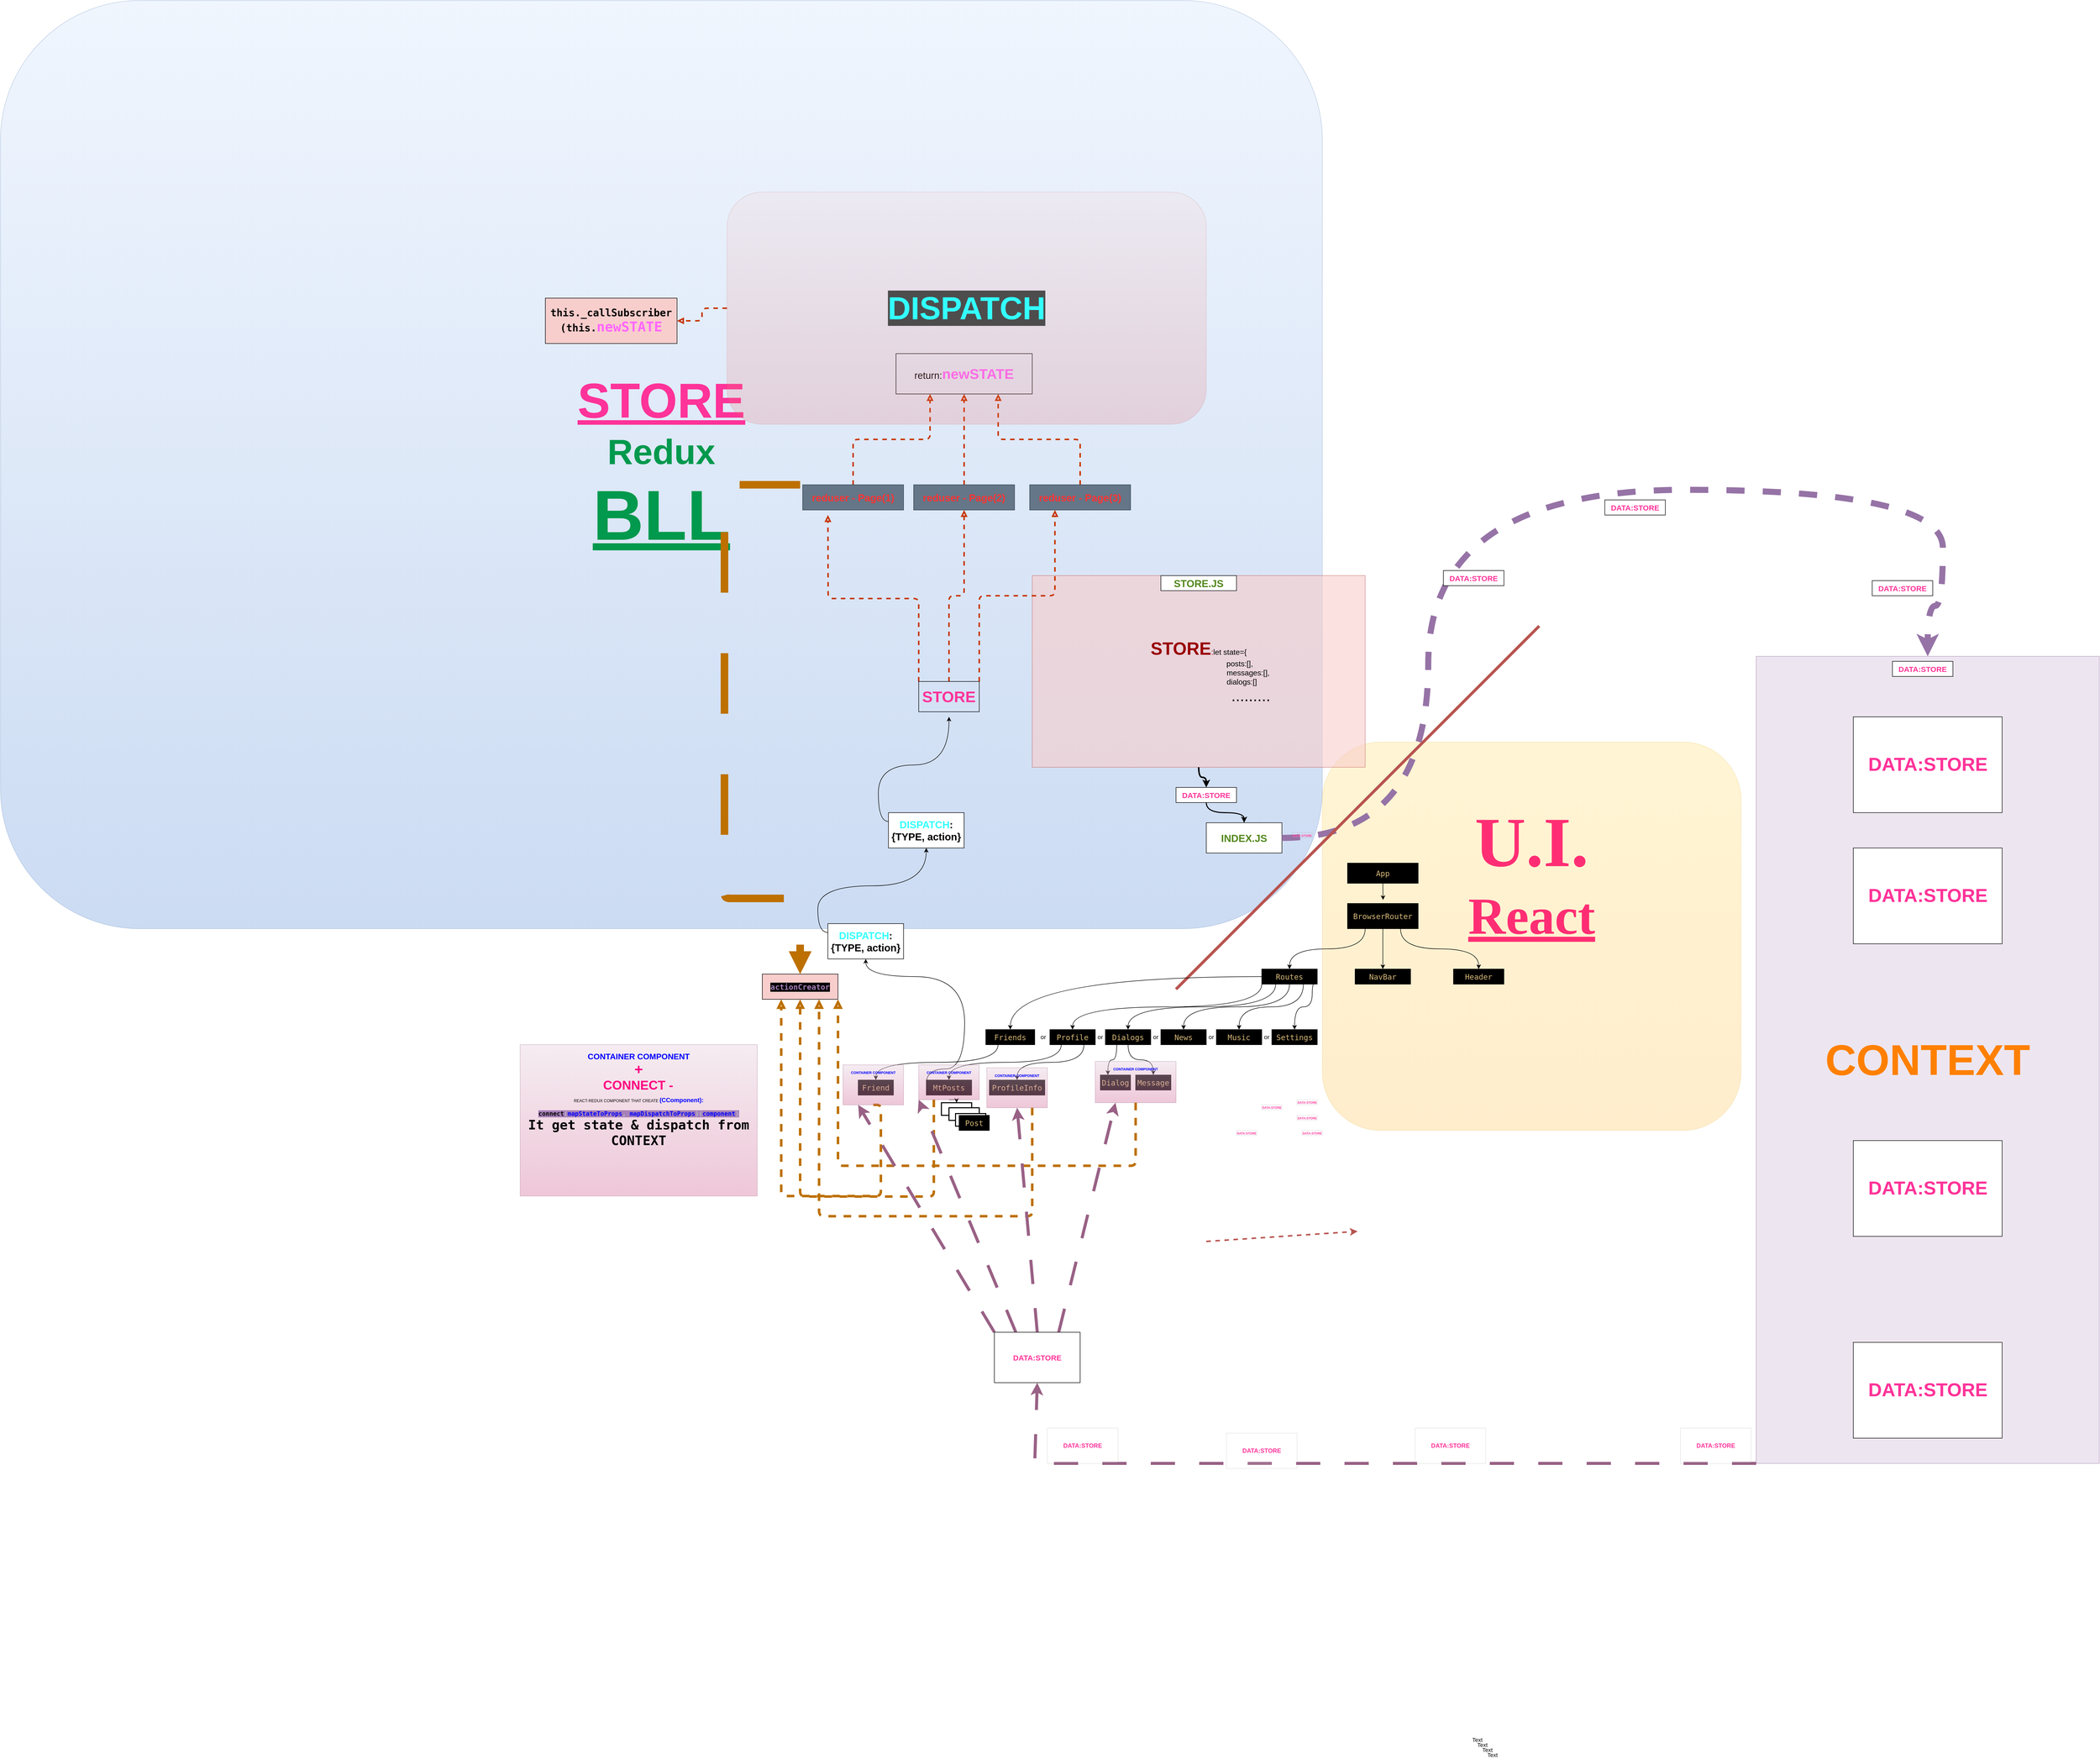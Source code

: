 <mxfile version="21.2.8" type="device">
  <diagram name="Страница 1" id="a6FgKTX38Zfg3UxhPRl0">
    <mxGraphModel dx="5609" dy="4522" grid="1" gridSize="10" guides="1" tooltips="1" connect="1" arrows="1" fold="1" page="1" pageScale="1" pageWidth="827" pageHeight="1169" math="0" shadow="0">
      <root>
        <mxCell id="0" />
        <mxCell id="1" parent="0" />
        <mxCell id="oJ4_x9A9XkFKKUMvA44c-18" value="&lt;font size=&quot;1&quot; style=&quot;&quot;&gt;&lt;b style=&quot;&quot;&gt;&lt;font style=&quot;font-size: 97px;&quot; color=&quot;#ff3399&quot;&gt;&lt;u&gt;STORE&lt;/u&gt;&lt;br&gt;&lt;/font&gt;&lt;font style=&quot;font-size: 70px;&quot; color=&quot;#00994d&quot;&gt;Redux&lt;/font&gt;&lt;br&gt;&lt;u style=&quot;color: rgb(0, 153, 77); font-size: 140px;&quot;&gt;BLL&lt;/u&gt;&lt;br&gt;&lt;/b&gt;&lt;/font&gt;" style="text;strokeColor=#6c8ebf;align=center;fillColor=#dae8fc;html=1;verticalAlign=middle;whiteSpace=wrap;rounded=1;gradientColor=#7ea6e0;opacity=40;" parent="1" vertex="1">
          <mxGeometry x="-2390" y="-1620" width="2620" height="1840" as="geometry" />
        </mxCell>
        <mxCell id="oJ4_x9A9XkFKKUMvA44c-15" value="&lt;font size=&quot;1&quot; color=&quot;#ff2e74&quot; style=&quot;&quot;&gt;&lt;b style=&quot;font-size: 103px;&quot;&gt;&lt;font face=&quot;Verdana&quot;&gt;&lt;span style=&quot;font-size: 140px;&quot;&gt;U.I.&lt;/span&gt;&lt;br&gt;&lt;u&gt;React&lt;br&gt;&lt;/u&gt;&lt;br&gt;&lt;/font&gt;&lt;br&gt;&lt;/b&gt;&lt;/font&gt;" style="text;strokeColor=#d79b00;align=center;fillColor=#ffcd28;html=1;verticalAlign=middle;whiteSpace=wrap;rounded=1;gradientColor=#ffa500;opacity=20;" parent="1" vertex="1">
          <mxGeometry x="230" y="-150" width="830" height="770" as="geometry" />
        </mxCell>
        <mxCell id="LVthJCF4_CKUZOrRojeD-1" value="&lt;h5&gt;&lt;font color=&quot;#52871b&quot; style=&quot;font-size: 20px;&quot;&gt;INDEX.JS&lt;/font&gt;&lt;/h5&gt;" style="rounded=0;whiteSpace=wrap;html=1;" parent="1" vertex="1">
          <mxGeometry y="10" width="150" height="60" as="geometry" />
        </mxCell>
        <mxCell id="LVthJCF4_CKUZOrRojeD-3" value="" style="edgeStyle=orthogonalEdgeStyle;orthogonalLoop=1;jettySize=auto;html=1;rounded=0;curved=1;exitX=1;exitY=0.5;exitDx=0;exitDy=0;strokeWidth=12;entryX=0.5;entryY=0;entryDx=0;entryDy=0;fillColor=#e1d5e7;strokeColor=#9673a6;dashed=1;" parent="1" source="LVthJCF4_CKUZOrRojeD-1" edge="1" target="AvkgqZoa6Btsnp05HxUQ-2">
          <mxGeometry width="80" relative="1" as="geometry">
            <mxPoint x="170" y="40" as="sourcePoint" />
            <mxPoint x="1190" y="-210" as="targetPoint" />
            <Array as="points">
              <mxPoint x="440" y="40" />
              <mxPoint x="440" y="-650" />
              <mxPoint x="1460" y="-650" />
              <mxPoint x="1460" y="-420" />
              <mxPoint x="1430" y="-420" />
            </Array>
          </mxGeometry>
        </mxCell>
        <mxCell id="LVthJCF4_CKUZOrRojeD-4" value="&lt;div style=&quot;color: rgb(188, 190, 196); font-family: &amp;quot;JetBrains Mono&amp;quot;, monospace;&quot;&gt;&lt;span style=&quot;color: rgb(213, 183, 120); background-color: rgb(0, 0, 0);&quot;&gt;&lt;font style=&quot;font-size: 15px;&quot;&gt;BrowserRouter&lt;/font&gt;&lt;/span&gt;&lt;/div&gt;" style="rounded=0;whiteSpace=wrap;html=1;fillColor=#000000;" parent="1" vertex="1">
          <mxGeometry x="280" y="170" width="140" height="50" as="geometry" />
        </mxCell>
        <mxCell id="LVthJCF4_CKUZOrRojeD-5" style="edgeStyle=elbowEdgeStyle;rounded=0;orthogonalLoop=1;jettySize=auto;html=1;exitX=1;exitY=1;exitDx=0;exitDy=0;" parent="1" source="LVthJCF4_CKUZOrRojeD-4" target="LVthJCF4_CKUZOrRojeD-4" edge="1">
          <mxGeometry relative="1" as="geometry" />
        </mxCell>
        <mxCell id="LVthJCF4_CKUZOrRojeD-6" style="edgeStyle=elbowEdgeStyle;rounded=0;orthogonalLoop=1;jettySize=auto;html=1;exitX=0.25;exitY=1;exitDx=0;exitDy=0;" parent="1" source="LVthJCF4_CKUZOrRojeD-4" target="LVthJCF4_CKUZOrRojeD-4" edge="1">
          <mxGeometry relative="1" as="geometry" />
        </mxCell>
        <mxCell id="LVthJCF4_CKUZOrRojeD-7" value="&lt;div style=&quot;color: rgb(188, 190, 196); font-family: &amp;quot;JetBrains Mono&amp;quot;, monospace;&quot;&gt;&lt;span style=&quot;color: rgb(213, 183, 120); background-color: rgb(0, 0, 0);&quot;&gt;&lt;font style=&quot;font-size: 15px;&quot;&gt;App&lt;/font&gt;&lt;/span&gt;&lt;/div&gt;" style="rounded=0;whiteSpace=wrap;html=1;fillColor=#000000;" parent="1" vertex="1">
          <mxGeometry x="280" y="90" width="140" height="40" as="geometry" />
        </mxCell>
        <mxCell id="LVthJCF4_CKUZOrRojeD-8" value="" style="edgeStyle=none;orthogonalLoop=1;jettySize=auto;html=1;rounded=0;exitX=0.5;exitY=1;exitDx=0;exitDy=0;entryX=0.503;entryY=-0.14;entryDx=0;entryDy=0;entryPerimeter=0;" parent="1" source="LVthJCF4_CKUZOrRojeD-7" target="LVthJCF4_CKUZOrRojeD-4" edge="1">
          <mxGeometry width="80" relative="1" as="geometry">
            <mxPoint x="400" y="260" as="sourcePoint" />
            <mxPoint x="350" y="180" as="targetPoint" />
            <Array as="points" />
          </mxGeometry>
        </mxCell>
        <mxCell id="LVthJCF4_CKUZOrRojeD-10" value="&lt;div style=&quot;color: rgb(188, 190, 196); font-family: &amp;quot;JetBrains Mono&amp;quot;, monospace;&quot;&gt;&lt;span style=&quot;color: rgb(213, 183, 120); background-color: rgb(0, 0, 0);&quot;&gt;&lt;font style=&quot;font-size: 15px;&quot;&gt;NavBar&lt;/font&gt;&lt;/span&gt;&lt;/div&gt;" style="rounded=0;whiteSpace=wrap;html=1;fillColor=#000000;" parent="1" vertex="1">
          <mxGeometry x="295" y="300" width="110" height="30" as="geometry" />
        </mxCell>
        <mxCell id="LVthJCF4_CKUZOrRojeD-11" value="&lt;div style=&quot;color: rgb(188, 190, 196); font-family: &amp;quot;JetBrains Mono&amp;quot;, monospace;&quot;&gt;&lt;span style=&quot;color: rgb(213, 183, 120); background-color: rgb(0, 0, 0);&quot;&gt;&lt;font style=&quot;font-size: 15px;&quot;&gt;Header&lt;/font&gt;&lt;/span&gt;&lt;/div&gt;" style="rounded=0;whiteSpace=wrap;html=1;fillColor=#000000;" parent="1" vertex="1">
          <mxGeometry x="490" y="300" width="100" height="30" as="geometry" />
        </mxCell>
        <mxCell id="LVthJCF4_CKUZOrRojeD-12" style="edgeStyle=elbowEdgeStyle;rounded=0;orthogonalLoop=1;jettySize=auto;html=1;exitX=0.5;exitY=1;exitDx=0;exitDy=0;" parent="1" source="LVthJCF4_CKUZOrRojeD-10" target="LVthJCF4_CKUZOrRojeD-10" edge="1">
          <mxGeometry relative="1" as="geometry" />
        </mxCell>
        <mxCell id="LVthJCF4_CKUZOrRojeD-29" style="edgeStyle=orthogonalEdgeStyle;curved=1;rounded=0;orthogonalLoop=1;jettySize=auto;html=1;exitX=0;exitY=1;exitDx=0;exitDy=0;entryX=0.5;entryY=0;entryDx=0;entryDy=0;" parent="1" source="LVthJCF4_CKUZOrRojeD-16" target="LVthJCF4_CKUZOrRojeD-21" edge="1">
          <mxGeometry relative="1" as="geometry" />
        </mxCell>
        <mxCell id="LVthJCF4_CKUZOrRojeD-30" style="edgeStyle=orthogonalEdgeStyle;curved=1;rounded=0;orthogonalLoop=1;jettySize=auto;html=1;exitX=0.25;exitY=1;exitDx=0;exitDy=0;entryX=0.5;entryY=0;entryDx=0;entryDy=0;" parent="1" source="LVthJCF4_CKUZOrRojeD-16" target="LVthJCF4_CKUZOrRojeD-22" edge="1">
          <mxGeometry relative="1" as="geometry" />
        </mxCell>
        <mxCell id="LVthJCF4_CKUZOrRojeD-31" style="edgeStyle=orthogonalEdgeStyle;curved=1;rounded=0;orthogonalLoop=1;jettySize=auto;html=1;exitX=0.5;exitY=1;exitDx=0;exitDy=0;entryX=0.5;entryY=0;entryDx=0;entryDy=0;" parent="1" source="LVthJCF4_CKUZOrRojeD-16" target="LVthJCF4_CKUZOrRojeD-23" edge="1">
          <mxGeometry relative="1" as="geometry" />
        </mxCell>
        <mxCell id="LVthJCF4_CKUZOrRojeD-32" style="edgeStyle=orthogonalEdgeStyle;curved=1;rounded=0;orthogonalLoop=1;jettySize=auto;html=1;exitX=0.75;exitY=1;exitDx=0;exitDy=0;entryX=0.5;entryY=0;entryDx=0;entryDy=0;" parent="1" source="LVthJCF4_CKUZOrRojeD-16" target="LVthJCF4_CKUZOrRojeD-24" edge="1">
          <mxGeometry relative="1" as="geometry" />
        </mxCell>
        <mxCell id="LVthJCF4_CKUZOrRojeD-33" style="edgeStyle=orthogonalEdgeStyle;curved=1;rounded=0;orthogonalLoop=1;jettySize=auto;html=1;exitX=1;exitY=0.75;exitDx=0;exitDy=0;entryX=0.5;entryY=0;entryDx=0;entryDy=0;" parent="1" source="LVthJCF4_CKUZOrRojeD-16" target="LVthJCF4_CKUZOrRojeD-25" edge="1">
          <mxGeometry relative="1" as="geometry">
            <Array as="points">
              <mxPoint x="210" y="323" />
              <mxPoint x="210" y="375" />
              <mxPoint x="175" y="375" />
            </Array>
          </mxGeometry>
        </mxCell>
        <mxCell id="LVthJCF4_CKUZOrRojeD-16" value="&lt;div style=&quot;color: rgb(188, 190, 196); font-family: &amp;quot;JetBrains Mono&amp;quot;, monospace;&quot;&gt;&lt;span style=&quot;color: rgb(213, 183, 120); background-color: rgb(0, 0, 0);&quot;&gt;&lt;font style=&quot;font-size: 15px;&quot;&gt;Routes&lt;/font&gt;&lt;/span&gt;&lt;/div&gt;" style="rounded=0;whiteSpace=wrap;html=1;fillColor=#000000;" parent="1" vertex="1">
          <mxGeometry x="110" y="300" width="110" height="30" as="geometry" />
        </mxCell>
        <mxCell id="LVthJCF4_CKUZOrRojeD-17" style="edgeStyle=elbowEdgeStyle;rounded=0;orthogonalLoop=1;jettySize=auto;html=1;entryX=0.5;entryY=0;entryDx=0;entryDy=0;exitX=0.5;exitY=1;exitDx=0;exitDy=0;" parent="1" source="LVthJCF4_CKUZOrRojeD-4" target="LVthJCF4_CKUZOrRojeD-10" edge="1">
          <mxGeometry relative="1" as="geometry">
            <mxPoint x="300" y="180.353" as="targetPoint" />
            <mxPoint x="160" y="220" as="sourcePoint" />
          </mxGeometry>
        </mxCell>
        <mxCell id="LVthJCF4_CKUZOrRojeD-19" style="edgeStyle=orthogonalEdgeStyle;rounded=0;orthogonalLoop=1;jettySize=auto;html=1;exitX=0.75;exitY=1;exitDx=0;exitDy=0;entryX=0.5;entryY=0;entryDx=0;entryDy=0;curved=1;" parent="1" source="LVthJCF4_CKUZOrRojeD-4" target="LVthJCF4_CKUZOrRojeD-11" edge="1">
          <mxGeometry relative="1" as="geometry">
            <mxPoint x="690" y="210.353" as="targetPoint" />
            <mxPoint x="500" y="210" as="sourcePoint" />
          </mxGeometry>
        </mxCell>
        <mxCell id="LVthJCF4_CKUZOrRojeD-20" style="edgeStyle=orthogonalEdgeStyle;rounded=0;orthogonalLoop=1;jettySize=auto;html=1;exitX=0.25;exitY=1;exitDx=0;exitDy=0;entryX=0.5;entryY=0;entryDx=0;entryDy=0;curved=1;" parent="1" source="LVthJCF4_CKUZOrRojeD-4" target="LVthJCF4_CKUZOrRojeD-16" edge="1">
          <mxGeometry relative="1" as="geometry">
            <mxPoint x="345" y="290" as="targetPoint" />
            <mxPoint x="200" y="200" as="sourcePoint" />
          </mxGeometry>
        </mxCell>
        <mxCell id="LVthJCF4_CKUZOrRojeD-36" style="edgeStyle=orthogonalEdgeStyle;curved=1;rounded=0;orthogonalLoop=1;jettySize=auto;html=1;exitX=0.75;exitY=1;exitDx=0;exitDy=0;entryX=0.5;entryY=0;entryDx=0;entryDy=0;" parent="1" source="LVthJCF4_CKUZOrRojeD-21" target="LVthJCF4_CKUZOrRojeD-35" edge="1">
          <mxGeometry relative="1" as="geometry" />
        </mxCell>
        <mxCell id="LVthJCF4_CKUZOrRojeD-37" style="edgeStyle=orthogonalEdgeStyle;curved=1;rounded=0;orthogonalLoop=1;jettySize=auto;html=1;exitX=0.25;exitY=1;exitDx=0;exitDy=0;entryX=0.5;entryY=0;entryDx=0;entryDy=0;" parent="1" source="LVthJCF4_CKUZOrRojeD-21" target="LVthJCF4_CKUZOrRojeD-34" edge="1">
          <mxGeometry relative="1" as="geometry" />
        </mxCell>
        <mxCell id="LVthJCF4_CKUZOrRojeD-21" value="&lt;div style=&quot;color: rgb(188, 190, 196); font-family: &amp;quot;JetBrains Mono&amp;quot;, monospace;&quot;&gt;&lt;span style=&quot;color: rgb(213, 183, 120); background-color: rgb(0, 0, 0);&quot;&gt;&lt;font style=&quot;font-size: 15px;&quot;&gt;Profile&lt;/font&gt;&lt;/span&gt;&lt;/div&gt;" style="rounded=0;whiteSpace=wrap;html=1;fillColor=#000000;" parent="1" vertex="1">
          <mxGeometry x="-310" y="420" width="90" height="30" as="geometry" />
        </mxCell>
        <mxCell id="LVthJCF4_CKUZOrRojeD-45" value="" style="edgeStyle=orthogonalEdgeStyle;curved=1;rounded=0;orthogonalLoop=1;jettySize=auto;html=1;" parent="1" source="LVthJCF4_CKUZOrRojeD-22" target="LVthJCF4_CKUZOrRojeD-44" edge="1">
          <mxGeometry relative="1" as="geometry" />
        </mxCell>
        <mxCell id="LVthJCF4_CKUZOrRojeD-46" style="edgeStyle=orthogonalEdgeStyle;curved=1;rounded=0;orthogonalLoop=1;jettySize=auto;html=1;exitX=0.25;exitY=1;exitDx=0;exitDy=0;entryX=0.25;entryY=0;entryDx=0;entryDy=0;" parent="1" source="LVthJCF4_CKUZOrRojeD-22" target="LVthJCF4_CKUZOrRojeD-43" edge="1">
          <mxGeometry relative="1" as="geometry" />
        </mxCell>
        <mxCell id="LVthJCF4_CKUZOrRojeD-22" value="&lt;div style=&quot;color: rgb(188, 190, 196); font-family: &amp;quot;JetBrains Mono&amp;quot;, monospace;&quot;&gt;&lt;span style=&quot;color: rgb(213, 183, 120); background-color: rgb(0, 0, 0);&quot;&gt;&lt;font style=&quot;font-size: 15px;&quot;&gt;Dialogs&lt;/font&gt;&lt;/span&gt;&lt;/div&gt;" style="rounded=0;whiteSpace=wrap;html=1;fillColor=#000000;" parent="1" vertex="1">
          <mxGeometry x="-200" y="420" width="90" height="30" as="geometry" />
        </mxCell>
        <mxCell id="LVthJCF4_CKUZOrRojeD-23" value="&lt;div style=&quot;color: rgb(188, 190, 196); font-family: &amp;quot;JetBrains Mono&amp;quot;, monospace;&quot;&gt;&lt;span style=&quot;color: rgb(213, 183, 120); background-color: rgb(0, 0, 0);&quot;&gt;&lt;font style=&quot;font-size: 15px;&quot;&gt;News&lt;/font&gt;&lt;/span&gt;&lt;/div&gt;" style="rounded=0;whiteSpace=wrap;html=1;fillColor=#000000;" parent="1" vertex="1">
          <mxGeometry x="-90" y="420" width="90" height="30" as="geometry" />
        </mxCell>
        <mxCell id="LVthJCF4_CKUZOrRojeD-24" value="&lt;div style=&quot;color: rgb(188, 190, 196); font-family: &amp;quot;JetBrains Mono&amp;quot;, monospace;&quot;&gt;&lt;span style=&quot;color: rgb(213, 183, 120); background-color: rgb(0, 0, 0);&quot;&gt;&lt;font style=&quot;font-size: 15px;&quot;&gt;Music&lt;/font&gt;&lt;/span&gt;&lt;/div&gt;" style="rounded=0;whiteSpace=wrap;html=1;fillColor=#000000;" parent="1" vertex="1">
          <mxGeometry x="20" y="420" width="90" height="30" as="geometry" />
        </mxCell>
        <mxCell id="LVthJCF4_CKUZOrRojeD-25" value="&lt;div style=&quot;color: rgb(188, 190, 196); font-family: &amp;quot;JetBrains Mono&amp;quot;, monospace;&quot;&gt;&lt;span style=&quot;color: rgb(213, 183, 120); background-color: rgb(0, 0, 0);&quot;&gt;&lt;font style=&quot;font-size: 15px;&quot;&gt;Settings&lt;/font&gt;&lt;/span&gt;&lt;/div&gt;" style="rounded=0;whiteSpace=wrap;html=1;fillColor=#000000;" parent="1" vertex="1">
          <mxGeometry x="130" y="420" width="90" height="30" as="geometry" />
        </mxCell>
        <mxCell id="LVthJCF4_CKUZOrRojeD-42" style="edgeStyle=orthogonalEdgeStyle;curved=1;rounded=0;orthogonalLoop=1;jettySize=auto;html=1;exitX=0.5;exitY=1;exitDx=0;exitDy=0;entryX=0.5;entryY=0;entryDx=0;entryDy=0;" parent="1" source="AvkgqZoa6Btsnp05HxUQ-30" target="LVthJCF4_CKUZOrRojeD-39" edge="1">
          <mxGeometry relative="1" as="geometry" />
        </mxCell>
        <mxCell id="JLrQ7LkG7Toz5NY2xhJa-5" style="edgeStyle=orthogonalEdgeStyle;curved=1;rounded=0;orthogonalLoop=1;jettySize=auto;html=1;exitX=0;exitY=0.25;exitDx=0;exitDy=0;" parent="1" source="JLrQ7LkG7Toz5NY2xhJa-11" edge="1">
          <mxGeometry relative="1" as="geometry">
            <mxPoint x="-510" y="-200" as="targetPoint" />
            <Array as="points" />
          </mxGeometry>
        </mxCell>
        <mxCell id="bEOWAsJNF6voEQ9mJKgJ-9" style="edgeStyle=orthogonalEdgeStyle;shape=connector;rounded=1;jumpStyle=none;orthogonalLoop=1;jettySize=auto;html=1;dashed=1;labelBackgroundColor=default;strokeColor=#BD7000;strokeWidth=5;fontFamily=Helvetica;fontSize=11;fontColor=default;endArrow=block;endFill=0;fillColor=#f0a30a;exitX=0.5;exitY=1;exitDx=0;exitDy=0;entryX=0.25;entryY=1;entryDx=0;entryDy=0;" parent="1" source="AvkgqZoa6Btsnp05HxUQ-29" edge="1" target="LVthJCF4_CKUZOrRojeD-38">
          <mxGeometry relative="1" as="geometry">
            <mxPoint x="-840" y="470.03" as="targetPoint" />
            <Array as="points">
              <mxPoint x="-645" y="750" />
              <mxPoint x="-842" y="750" />
            </Array>
            <mxPoint x="-840" y="770" as="sourcePoint" />
          </mxGeometry>
        </mxCell>
        <mxCell id="LVthJCF4_CKUZOrRojeD-34" value="&lt;div style=&quot;color: rgb(188, 190, 196); font-family: &amp;quot;JetBrains Mono&amp;quot;, monospace;&quot;&gt;&lt;span style=&quot;color: rgb(213, 183, 120); background-color: rgb(0, 0, 0);&quot;&gt;&lt;font style=&quot;font-size: 15px;&quot;&gt;MtPosts&lt;/font&gt;&lt;/span&gt;&lt;/div&gt;" style="rounded=0;whiteSpace=wrap;html=1;fillColor=#000000;" parent="1" vertex="1">
          <mxGeometry x="-555" y="520" width="90" height="30" as="geometry" />
        </mxCell>
        <mxCell id="LVthJCF4_CKUZOrRojeD-35" value="&lt;div style=&quot;color: rgb(188, 190, 196); font-family: &amp;quot;JetBrains Mono&amp;quot;, monospace;&quot;&gt;&lt;span style=&quot;color: rgb(213, 183, 120); background-color: rgb(0, 0, 0);&quot;&gt;&lt;font style=&quot;font-size: 15px;&quot;&gt;ProfileInfo&lt;/font&gt;&lt;/span&gt;&lt;/div&gt;" style="rounded=0;whiteSpace=wrap;html=1;fillColor=#000000;" parent="1" vertex="1">
          <mxGeometry x="-430" y="520" width="110" height="30" as="geometry" />
        </mxCell>
        <mxCell id="LVthJCF4_CKUZOrRojeD-39" value="" style="whiteSpace=wrap;html=1;gradientColor=none;strokeWidth=2;" parent="1" vertex="1">
          <mxGeometry x="-525" y="565" width="60" height="25" as="geometry" />
        </mxCell>
        <mxCell id="LVthJCF4_CKUZOrRojeD-40" value="" style="whiteSpace=wrap;html=1;gradientColor=none;strokeWidth=2;" parent="1" vertex="1">
          <mxGeometry x="-510" y="575" width="60" height="25" as="geometry" />
        </mxCell>
        <mxCell id="LVthJCF4_CKUZOrRojeD-41" value="" style="whiteSpace=wrap;html=1;gradientColor=none;strokeWidth=2;" parent="1" vertex="1">
          <mxGeometry x="-497" y="586.5" width="60" height="25" as="geometry" />
        </mxCell>
        <mxCell id="LVthJCF4_CKUZOrRojeD-38" value="&lt;div style=&quot;font-family: &amp;quot;JetBrains Mono&amp;quot;, monospace;&quot;&gt;&lt;span style=&quot;font-size: 15px; background-color: rgb(0, 0, 0);&quot;&gt;&lt;b style=&quot;&quot;&gt;&lt;font color=&quot;#a680b8&quot;&gt;actionCreator&lt;/font&gt;&lt;/b&gt;&lt;/span&gt;&lt;br&gt;&lt;/div&gt;" style="rounded=0;whiteSpace=wrap;html=1;fillColor=#F8CECC;" parent="1" vertex="1">
          <mxGeometry x="-880" y="310" width="150" height="50" as="geometry" />
        </mxCell>
        <mxCell id="LVthJCF4_CKUZOrRojeD-43" value="&lt;div style=&quot;color: rgb(188, 190, 196); font-family: &amp;quot;JetBrains Mono&amp;quot;, monospace;&quot;&gt;&lt;span style=&quot;color: rgb(213, 183, 120); background-color: rgb(0, 0, 0);&quot;&gt;&lt;font style=&quot;font-size: 15px;&quot;&gt;Dialog&lt;/font&gt;&lt;/span&gt;&lt;/div&gt;" style="rounded=0;whiteSpace=wrap;html=1;fillColor=#000000;" parent="1" vertex="1">
          <mxGeometry x="-210" y="510" width="60" height="30" as="geometry" />
        </mxCell>
        <mxCell id="LVthJCF4_CKUZOrRojeD-44" value="&lt;div style=&quot;color: rgb(188, 190, 196); font-family: &amp;quot;JetBrains Mono&amp;quot;, monospace;&quot;&gt;&lt;span style=&quot;color: rgb(213, 183, 120); background-color: rgb(0, 0, 0);&quot;&gt;&lt;font style=&quot;font-size: 15px;&quot;&gt;Message&lt;/font&gt;&lt;/span&gt;&lt;/div&gt;" style="rounded=0;whiteSpace=wrap;html=1;fillColor=#000000;" parent="1" vertex="1">
          <mxGeometry x="-140" y="510" width="70" height="30" as="geometry" />
        </mxCell>
        <mxCell id="LVthJCF4_CKUZOrRojeD-47" value="or" style="text;strokeColor=none;align=center;fillColor=none;html=1;verticalAlign=middle;whiteSpace=wrap;rounded=0;" parent="1" vertex="1">
          <mxGeometry x="-240" y="420" width="60" height="30" as="geometry" />
        </mxCell>
        <mxCell id="LVthJCF4_CKUZOrRojeD-49" value="or" style="text;strokeColor=none;align=center;fillColor=none;html=1;verticalAlign=middle;whiteSpace=wrap;rounded=0;" parent="1" vertex="1">
          <mxGeometry x="-130" y="420" width="60" height="30" as="geometry" />
        </mxCell>
        <mxCell id="LVthJCF4_CKUZOrRojeD-50" value="or" style="text;strokeColor=none;align=center;fillColor=none;html=1;verticalAlign=middle;whiteSpace=wrap;rounded=0;" parent="1" vertex="1">
          <mxGeometry x="-20" y="420" width="60" height="30" as="geometry" />
        </mxCell>
        <mxCell id="LVthJCF4_CKUZOrRojeD-51" value="or" style="text;strokeColor=none;align=center;fillColor=none;html=1;verticalAlign=middle;whiteSpace=wrap;rounded=0;" parent="1" vertex="1">
          <mxGeometry x="90" y="420" width="60" height="30" as="geometry" />
        </mxCell>
        <mxCell id="oJ4_x9A9XkFKKUMvA44c-1" value="" style="edgeStyle=none;orthogonalLoop=1;jettySize=auto;html=1;rounded=0;strokeWidth=3;shape=link;width=-4.737;fillColor=#f8cecc;strokeColor=#b85450;" parent="1" edge="1">
          <mxGeometry width="80" relative="1" as="geometry">
            <mxPoint x="-60" y="340" as="sourcePoint" />
            <mxPoint x="660" y="-380" as="targetPoint" />
            <Array as="points" />
          </mxGeometry>
        </mxCell>
        <mxCell id="4T9PGReeH0K1314lX9Lx-2" style="edgeStyle=orthogonalEdgeStyle;rounded=0;orthogonalLoop=1;jettySize=auto;html=1;exitX=0.5;exitY=1;exitDx=0;exitDy=0;strokeWidth=2;curved=1;" parent="1" source="4T9PGReeH0K1314lX9Lx-5" target="LVthJCF4_CKUZOrRojeD-1" edge="1">
          <mxGeometry relative="1" as="geometry" />
        </mxCell>
        <mxCell id="oJ4_x9A9XkFKKUMvA44c-2" value="&lt;font style=&quot;&quot; color=&quot;#990000&quot;&gt;&lt;b style=&quot;&quot;&gt;&lt;font style=&quot;font-size: 35px;&quot;&gt;STORE&lt;/font&gt;&lt;/b&gt;&lt;span style=&quot;font-size: 15px;&quot;&gt;:&lt;/span&gt;&lt;/font&gt;&lt;font style=&quot;&quot;&gt;&lt;span style=&quot;font-size: 15px;&quot;&gt;let state={&lt;/span&gt;&lt;br&gt;&lt;span style=&quot;font-size: 15px;&quot;&gt;&amp;nbsp; &amp;nbsp; &amp;nbsp; &amp;nbsp; &amp;nbsp; &amp;nbsp; &amp;nbsp; &amp;nbsp; &amp;nbsp; &amp;nbsp; &amp;nbsp; &amp;nbsp; &amp;nbsp; &amp;nbsp; &amp;nbsp; &amp;nbsp; &amp;nbsp; &amp;nbsp; &amp;nbsp; &amp;nbsp;posts:[],&lt;/span&gt;&lt;br&gt;&lt;span style=&quot;font-size: 15px;&quot;&gt;&amp;nbsp; &amp;nbsp; &amp;nbsp; &amp;nbsp; &amp;nbsp; &amp;nbsp; &amp;nbsp; &amp;nbsp; &amp;nbsp; &amp;nbsp; &amp;nbsp; &amp;nbsp; &amp;nbsp; &amp;nbsp; &amp;nbsp; &amp;nbsp; &amp;nbsp; &amp;nbsp; &amp;nbsp; &amp;nbsp; &amp;nbsp; &amp;nbsp; &amp;nbsp; &amp;nbsp;messages:[],&lt;/span&gt;&lt;br&gt;&lt;span style=&quot;font-size: 15px;&quot;&gt;&amp;nbsp; &amp;nbsp; &amp;nbsp; &amp;nbsp; &amp;nbsp; &amp;nbsp; &amp;nbsp; &amp;nbsp; &amp;nbsp; &amp;nbsp; &amp;nbsp; &amp;nbsp; &amp;nbsp; &amp;nbsp; &amp;nbsp; &amp;nbsp; &amp;nbsp; &amp;nbsp; &amp;nbsp; &amp;nbsp; &amp;nbsp;dialogs:[]&lt;/span&gt;&lt;br&gt;&lt;font style=&quot;font-size: 31px;&quot;&gt;&amp;nbsp; &amp;nbsp; &amp;nbsp; &amp;nbsp; &amp;nbsp; &amp;nbsp; &amp;nbsp; &amp;nbsp; &amp;nbsp; &amp;nbsp; &amp;nbsp; &amp;nbsp; .........&lt;/font&gt;&lt;br&gt;&lt;/font&gt;" style="whiteSpace=wrap;html=1;fillColor=#f8cecc;strokeColor=#b85450;opacity=60;" parent="1" vertex="1">
          <mxGeometry x="-345" y="-480" width="660" height="380" as="geometry" />
        </mxCell>
        <mxCell id="oJ4_x9A9XkFKKUMvA44c-10" value="" style="edgeStyle=none;orthogonalLoop=1;jettySize=auto;html=1;rounded=0;strokeColor=#B85450;strokeWidth=3;dashed=1;" parent="1" edge="1">
          <mxGeometry width="80" relative="1" as="geometry">
            <mxPoint y="840" as="sourcePoint" />
            <mxPoint x="300" y="820" as="targetPoint" />
            <Array as="points" />
          </mxGeometry>
        </mxCell>
        <mxCell id="nlET_r5HGoiNI1rhWChX-6" style="edgeStyle=orthogonalEdgeStyle;rounded=0;orthogonalLoop=1;jettySize=auto;html=1;exitX=0.25;exitY=1;exitDx=0;exitDy=0;entryX=0.5;entryY=0;entryDx=0;entryDy=0;curved=1;" parent="1" source="nlET_r5HGoiNI1rhWChX-1" target="nlET_r5HGoiNI1rhWChX-2" edge="1">
          <mxGeometry relative="1" as="geometry" />
        </mxCell>
        <mxCell id="nlET_r5HGoiNI1rhWChX-1" value="&lt;div style=&quot;font-family: &amp;quot;JetBrains Mono&amp;quot;, monospace;&quot;&gt;&lt;font color=&quot;#d5b778&quot;&gt;&lt;span style=&quot;font-size: 15px; background-color: rgb(0, 0, 0);&quot;&gt;Friends&lt;/span&gt;&lt;/font&gt;&lt;/div&gt;" style="rounded=0;whiteSpace=wrap;html=1;fillColor=#000000;" parent="1" vertex="1">
          <mxGeometry x="-437" y="420" width="97" height="30" as="geometry" />
        </mxCell>
        <mxCell id="nlET_r5HGoiNI1rhWChX-2" value="&lt;div style=&quot;color: rgb(188, 190, 196); font-family: &amp;quot;JetBrains Mono&amp;quot;, monospace;&quot;&gt;&lt;span style=&quot;color: rgb(213, 183, 120); background-color: rgb(0, 0, 0);&quot;&gt;&lt;font style=&quot;font-size: 15px;&quot;&gt;Friend&lt;/font&gt;&lt;/span&gt;&lt;/div&gt;" style="rounded=0;whiteSpace=wrap;html=1;fillColor=#000000;" parent="1" vertex="1">
          <mxGeometry x="-690" y="520" width="70" height="30" as="geometry" />
        </mxCell>
        <mxCell id="nlET_r5HGoiNI1rhWChX-3" value="or" style="text;strokeColor=none;align=center;fillColor=none;html=1;verticalAlign=middle;whiteSpace=wrap;rounded=0;" parent="1" vertex="1">
          <mxGeometry x="-353" y="420" width="60" height="30" as="geometry" />
        </mxCell>
        <mxCell id="nlET_r5HGoiNI1rhWChX-9" value="" style="edgeStyle=none;orthogonalLoop=1;jettySize=auto;html=1;rounded=0;dashed=1;strokeColor=#996185;fillColor=#e6d0de;strokeWidth=6;dashPattern=8 8;exitX=0;exitY=1;exitDx=0;exitDy=0;gradientColor=#d5739d;entryX=0.5;entryY=1;entryDx=0;entryDy=0;" parent="1" source="AvkgqZoa6Btsnp05HxUQ-2" target="AvkgqZoa6Btsnp05HxUQ-41" edge="1">
          <mxGeometry width="80" relative="1" as="geometry">
            <mxPoint x="180" y="-41" as="sourcePoint" />
            <mxPoint x="-350" y="1150" as="targetPoint" />
            <Array as="points">
              <mxPoint x="-340" y="1280" />
            </Array>
          </mxGeometry>
        </mxCell>
        <mxCell id="nlET_r5HGoiNI1rhWChX-10" value="Text" style="edgeLabel;html=1;align=center;verticalAlign=middle;resizable=0;points=[];" parent="nlET_r5HGoiNI1rhWChX-9" vertex="1" connectable="0">
          <mxGeometry x="-0.813" y="-2" relative="1" as="geometry">
            <mxPoint x="-405" y="550" as="offset" />
          </mxGeometry>
        </mxCell>
        <mxCell id="nlET_r5HGoiNI1rhWChX-11" value="&lt;h5&gt;&lt;font color=&quot;#52871b&quot;&gt;&lt;span style=&quot;font-size: 20px;&quot;&gt;STORE.JS&lt;/span&gt;&lt;/font&gt;&lt;/h5&gt;" style="rounded=0;whiteSpace=wrap;html=1;" parent="1" vertex="1">
          <mxGeometry x="-90" y="-480" width="150" height="30" as="geometry" />
        </mxCell>
        <mxCell id="JLrQ7LkG7Toz5NY2xhJa-10" value="" style="edgeStyle=orthogonalEdgeStyle;curved=1;rounded=0;orthogonalLoop=1;jettySize=auto;html=1;exitX=0;exitY=0.25;exitDx=0;exitDy=0;entryX=0.5;entryY=1;entryDx=0;entryDy=0;" parent="1" source="LVthJCF4_CKUZOrRojeD-34" target="JLrQ7LkG7Toz5NY2xhJa-13" edge="1">
          <mxGeometry relative="1" as="geometry">
            <mxPoint x="-380" y="270" as="targetPoint" />
            <mxPoint x="-430" y="498" as="sourcePoint" />
            <Array as="points">
              <mxPoint x="-479" y="498" />
              <mxPoint x="-479" y="315" />
            </Array>
          </mxGeometry>
        </mxCell>
        <mxCell id="JLrQ7LkG7Toz5NY2xhJa-12" value="" style="edgeStyle=orthogonalEdgeStyle;curved=1;rounded=0;orthogonalLoop=1;jettySize=auto;html=1;exitX=0;exitY=0.25;exitDx=0;exitDy=0;" parent="1" source="JLrQ7LkG7Toz5NY2xhJa-13" target="JLrQ7LkG7Toz5NY2xhJa-11" edge="1">
          <mxGeometry relative="1" as="geometry">
            <mxPoint x="-510" y="-200" as="targetPoint" />
            <mxPoint x="-540" y="270" as="sourcePoint" />
            <Array as="points" />
          </mxGeometry>
        </mxCell>
        <mxCell id="JLrQ7LkG7Toz5NY2xhJa-11" value="&lt;h5&gt;&lt;font color=&quot;#33ffff&quot; style=&quot;font-size: 20px;&quot;&gt;DISPATCH&lt;/font&gt;&lt;font style=&quot;font-size: 20px;&quot;&gt;:{TYPE}&lt;/font&gt;&lt;/h5&gt;" style="rounded=0;whiteSpace=wrap;html=1;" parent="1" vertex="1">
          <mxGeometry x="-630" y="-10" width="150" height="70" as="geometry" />
        </mxCell>
        <mxCell id="JLrQ7LkG7Toz5NY2xhJa-14" value="&lt;h5&gt;&lt;font color=&quot;#33ffff&quot; style=&quot;font-size: 20px;&quot;&gt;DISPATCH&lt;/font&gt;&lt;font style=&quot;font-size: 20px;&quot;&gt;:{TYPE, action}&lt;/font&gt;&lt;/h5&gt;" style="rounded=0;whiteSpace=wrap;html=1;" parent="1" vertex="1">
          <mxGeometry x="-630" y="-10" width="150" height="70" as="geometry" />
        </mxCell>
        <mxCell id="bEOWAsJNF6voEQ9mJKgJ-2" style="edgeStyle=orthogonalEdgeStyle;rounded=1;orthogonalLoop=1;jettySize=auto;html=1;exitX=0;exitY=1;exitDx=0;exitDy=0;fillColor=#f0a30a;strokeColor=#BD7000;strokeWidth=15;dashed=1;endArrow=block;endFill=0;jumpStyle=none;dashPattern=8 8;entryX=0.5;entryY=0;entryDx=0;entryDy=0;" parent="1" edge="1" target="LVthJCF4_CKUZOrRojeD-38">
          <mxGeometry relative="1" as="geometry">
            <mxPoint x="-800" y="320" as="targetPoint" />
            <Array as="points">
              <mxPoint x="-955" y="-660" />
              <mxPoint x="-955" y="160" />
              <mxPoint x="-805" y="160" />
            </Array>
            <mxPoint x="-805" y="-660" as="sourcePoint" />
          </mxGeometry>
        </mxCell>
        <mxCell id="bEOWAsJNF6voEQ9mJKgJ-23" style="edgeStyle=orthogonalEdgeStyle;shape=connector;rounded=1;jumpStyle=none;orthogonalLoop=1;jettySize=auto;html=1;exitX=0.5;exitY=0;exitDx=0;exitDy=0;entryX=0.25;entryY=1;entryDx=0;entryDy=0;dashed=1;labelBackgroundColor=default;strokeColor=#C73500;strokeWidth=3;fontFamily=Helvetica;fontSize=11;fontColor=default;endArrow=block;endFill=0;fillColor=#fa6800;" parent="1" source="JLrQ7LkG7Toz5NY2xhJa-16" target="bEOWAsJNF6voEQ9mJKgJ-19" edge="1">
          <mxGeometry relative="1" as="geometry" />
        </mxCell>
        <mxCell id="JLrQ7LkG7Toz5NY2xhJa-16" value="&lt;h5&gt;&lt;font color=&quot;#ff3333&quot; style=&quot;font-size: 20px;&quot;&gt;reduser - Page(1)&lt;/font&gt;&lt;/h5&gt;" style="rounded=0;whiteSpace=wrap;html=1;fillColor=#647687;fontColor=#ffffff;strokeColor=#314354;" parent="1" vertex="1">
          <mxGeometry x="-800" y="-660" width="200" height="50" as="geometry" />
        </mxCell>
        <mxCell id="bEOWAsJNF6voEQ9mJKgJ-24" style="edgeStyle=orthogonalEdgeStyle;shape=connector;rounded=1;jumpStyle=none;orthogonalLoop=1;jettySize=auto;html=1;exitX=0.5;exitY=0;exitDx=0;exitDy=0;entryX=0.5;entryY=1;entryDx=0;entryDy=0;dashed=1;labelBackgroundColor=default;strokeColor=#C73500;strokeWidth=3;fontFamily=Helvetica;fontSize=11;fontColor=default;endArrow=block;endFill=0;fillColor=#fa6800;" parent="1" source="JLrQ7LkG7Toz5NY2xhJa-17" target="bEOWAsJNF6voEQ9mJKgJ-19" edge="1">
          <mxGeometry relative="1" as="geometry" />
        </mxCell>
        <mxCell id="JLrQ7LkG7Toz5NY2xhJa-17" value="&lt;h5&gt;&lt;font color=&quot;#ff3333&quot; style=&quot;font-size: 20px;&quot;&gt;reduser - Page(2)&lt;/font&gt;&lt;/h5&gt;" style="rounded=0;whiteSpace=wrap;html=1;fillColor=#647687;fontColor=#ffffff;strokeColor=#314354;" parent="1" vertex="1">
          <mxGeometry x="-580" y="-660" width="200" height="50" as="geometry" />
        </mxCell>
        <mxCell id="bEOWAsJNF6voEQ9mJKgJ-25" style="edgeStyle=orthogonalEdgeStyle;shape=connector;rounded=1;jumpStyle=none;orthogonalLoop=1;jettySize=auto;html=1;exitX=0.5;exitY=0;exitDx=0;exitDy=0;entryX=0.75;entryY=1;entryDx=0;entryDy=0;dashed=1;labelBackgroundColor=default;strokeColor=#C73500;strokeWidth=3;fontFamily=Helvetica;fontSize=11;fontColor=default;endArrow=block;endFill=0;fillColor=#fa6800;" parent="1" source="JLrQ7LkG7Toz5NY2xhJa-18" target="bEOWAsJNF6voEQ9mJKgJ-19" edge="1">
          <mxGeometry relative="1" as="geometry" />
        </mxCell>
        <mxCell id="JLrQ7LkG7Toz5NY2xhJa-18" value="&lt;h5&gt;&lt;font color=&quot;#ff3333&quot; style=&quot;font-size: 20px;&quot;&gt;reduser - Page(3)&lt;/font&gt;&lt;/h5&gt;" style="rounded=0;whiteSpace=wrap;html=1;fillColor=#647687;fontColor=#ffffff;strokeColor=#314354;" parent="1" vertex="1">
          <mxGeometry x="-350" y="-660" width="200" height="50" as="geometry" />
        </mxCell>
        <mxCell id="bEOWAsJNF6voEQ9mJKgJ-13" value="&lt;div style=&quot;color: rgb(188, 190, 196); font-family: &amp;quot;JetBrains Mono&amp;quot;, monospace;&quot;&gt;&lt;span style=&quot;color: rgb(213, 183, 120); background-color: rgb(0, 0, 0);&quot;&gt;&lt;font style=&quot;font-size: 15px;&quot;&gt;Post&lt;/font&gt;&lt;/span&gt;&lt;/div&gt;" style="rounded=0;whiteSpace=wrap;html=1;fillColor=#000000;" parent="1" vertex="1">
          <mxGeometry x="-490" y="590" width="60" height="30" as="geometry" />
        </mxCell>
        <mxCell id="bEOWAsJNF6voEQ9mJKgJ-16" style="edgeStyle=orthogonalEdgeStyle;shape=connector;rounded=1;jumpStyle=none;orthogonalLoop=1;jettySize=auto;html=1;exitX=0;exitY=0;exitDx=0;exitDy=0;dashed=1;labelBackgroundColor=default;strokeColor=#C73500;strokeWidth=3;fontFamily=Helvetica;fontSize=11;fontColor=default;endArrow=block;endFill=0;fillColor=#fa6800;" parent="1" source="bEOWAsJNF6voEQ9mJKgJ-14" edge="1">
          <mxGeometry relative="1" as="geometry">
            <mxPoint x="-750" y="-600" as="targetPoint" />
          </mxGeometry>
        </mxCell>
        <mxCell id="bEOWAsJNF6voEQ9mJKgJ-17" style="edgeStyle=orthogonalEdgeStyle;shape=connector;rounded=1;jumpStyle=none;orthogonalLoop=1;jettySize=auto;html=1;exitX=0.5;exitY=0;exitDx=0;exitDy=0;entryX=0.5;entryY=1;entryDx=0;entryDy=0;dashed=1;labelBackgroundColor=default;strokeColor=#C73500;strokeWidth=3;fontFamily=Helvetica;fontSize=11;fontColor=default;endArrow=block;endFill=0;fillColor=#fa6800;" parent="1" source="bEOWAsJNF6voEQ9mJKgJ-14" target="JLrQ7LkG7Toz5NY2xhJa-17" edge="1">
          <mxGeometry relative="1" as="geometry" />
        </mxCell>
        <mxCell id="bEOWAsJNF6voEQ9mJKgJ-18" style="edgeStyle=orthogonalEdgeStyle;shape=connector;rounded=1;jumpStyle=none;orthogonalLoop=1;jettySize=auto;html=1;exitX=1;exitY=0;exitDx=0;exitDy=0;entryX=0.25;entryY=1;entryDx=0;entryDy=0;dashed=1;labelBackgroundColor=default;strokeColor=#C73500;strokeWidth=3;fontFamily=Helvetica;fontSize=11;fontColor=default;endArrow=block;endFill=0;fillColor=#fa6800;" parent="1" source="bEOWAsJNF6voEQ9mJKgJ-14" target="JLrQ7LkG7Toz5NY2xhJa-18" edge="1">
          <mxGeometry relative="1" as="geometry" />
        </mxCell>
        <mxCell id="bEOWAsJNF6voEQ9mJKgJ-14" value="&lt;font size=&quot;1&quot; color=&quot;#ff3399&quot; style=&quot;&quot;&gt;&lt;b style=&quot;font-size: 31px;&quot;&gt;STORE&lt;/b&gt;&lt;/font&gt;" style="whiteSpace=wrap;html=1;fontFamily=Helvetica;fontSize=11;fontColor=default;fillColor=none;" parent="1" vertex="1">
          <mxGeometry x="-570" y="-270" width="120" height="60" as="geometry" />
        </mxCell>
        <mxCell id="bEOWAsJNF6voEQ9mJKgJ-19" value="&lt;font style=&quot;&quot;&gt;&lt;span style=&quot;font-size: 19px;&quot;&gt;return:&lt;/span&gt;&lt;font size=&quot;1&quot; style=&quot;&quot; color=&quot;#ff66ff&quot;&gt;&lt;b style=&quot;font-size: 28px;&quot;&gt;newSTATE&lt;/b&gt;&lt;/font&gt;&lt;/font&gt;" style="whiteSpace=wrap;html=1;strokeColor=default;fontFamily=Helvetica;fontSize=11;fontColor=default;fillColor=none;" parent="1" vertex="1">
          <mxGeometry x="-615" y="-920" width="270" height="80" as="geometry" />
        </mxCell>
        <mxCell id="bEOWAsJNF6voEQ9mJKgJ-33" style="edgeStyle=orthogonalEdgeStyle;shape=connector;rounded=1;jumpStyle=none;orthogonalLoop=1;jettySize=auto;html=1;exitX=0;exitY=0.5;exitDx=0;exitDy=0;entryX=1;entryY=0.5;entryDx=0;entryDy=0;dashed=1;labelBackgroundColor=default;strokeColor=#C73500;strokeWidth=3;fontFamily=Helvetica;fontSize=11;fontColor=default;endArrow=block;endFill=0;fillColor=#fa6800;" parent="1" source="bEOWAsJNF6voEQ9mJKgJ-28" target="bEOWAsJNF6voEQ9mJKgJ-32" edge="1">
          <mxGeometry relative="1" as="geometry" />
        </mxCell>
        <mxCell id="bEOWAsJNF6voEQ9mJKgJ-28" value="&lt;font color=&quot;#33ffff&quot; size=&quot;1&quot; style=&quot;&quot;&gt;&lt;b style=&quot;font-size: 63px; background-color: rgb(77, 77, 77);&quot;&gt;DISPATCH&lt;/b&gt;&lt;/font&gt;" style="whiteSpace=wrap;html=1;strokeColor=#b85450;fontFamily=Helvetica;fontSize=11;fillColor=#f8cecc;rounded=1;gradientColor=#ea6b66;opacity=20;" parent="1" vertex="1">
          <mxGeometry x="-950" y="-1240" width="950" height="460" as="geometry" />
        </mxCell>
        <mxCell id="bEOWAsJNF6voEQ9mJKgJ-32" value="&lt;div style=&quot;font-family: &amp;quot;JetBrains Mono&amp;quot;, monospace;&quot;&gt;&lt;font style=&quot;font-size: 20px;&quot;&gt;&lt;b&gt;this._callSubscriber&lt;/b&gt;&lt;/font&gt;&lt;br&gt;&lt;/div&gt;&lt;div style=&quot;font-family: &amp;quot;JetBrains Mono&amp;quot;, monospace;&quot;&gt;&lt;font style=&quot;&quot;&gt;&lt;b style=&quot;&quot;&gt;&lt;span style=&quot;font-size: 20px;&quot;&gt;(this.&lt;/span&gt;&lt;font color=&quot;#ff66ff&quot; style=&quot;font-size: 27px;&quot;&gt;newSTATE&lt;/font&gt;&lt;/b&gt;&lt;/font&gt;&lt;/div&gt;" style="rounded=0;whiteSpace=wrap;html=1;fillColor=#F8CECC;" parent="1" vertex="1">
          <mxGeometry x="-1310" y="-1030" width="261" height="90" as="geometry" />
        </mxCell>
        <mxCell id="4T9PGReeH0K1314lX9Lx-6" value="" style="edgeStyle=orthogonalEdgeStyle;rounded=0;orthogonalLoop=1;jettySize=auto;html=1;exitX=0.5;exitY=1;exitDx=0;exitDy=0;strokeWidth=3;curved=1;" parent="1" source="oJ4_x9A9XkFKKUMvA44c-2" target="4T9PGReeH0K1314lX9Lx-5" edge="1">
          <mxGeometry relative="1" as="geometry">
            <mxPoint x="-15" y="-100" as="sourcePoint" />
            <mxPoint x="75" y="10" as="targetPoint" />
          </mxGeometry>
        </mxCell>
        <mxCell id="4T9PGReeH0K1314lX9Lx-5" value="&lt;font size=&quot;1&quot; color=&quot;#ff3399&quot; style=&quot;&quot;&gt;&lt;b style=&quot;font-size: 15px;&quot;&gt;DATA:STORE&lt;/b&gt;&lt;/font&gt;" style="whiteSpace=wrap;html=1;fontFamily=Helvetica;fontSize=11;" parent="1" vertex="1">
          <mxGeometry x="-60" y="-60" width="120" height="30" as="geometry" />
        </mxCell>
        <mxCell id="4T9PGReeH0K1314lX9Lx-8" value="&lt;p style=&quot;line-height: 100%;&quot;&gt;&lt;font size=&quot;1&quot; color=&quot;#ff3399&quot; style=&quot;&quot;&gt;&lt;b style=&quot;font-size: 6px;&quot;&gt;DATA:STORE&lt;br&gt;&lt;/b&gt;&lt;/font&gt;&lt;/p&gt;" style="whiteSpace=wrap;html=1;fontFamily=Helvetica;fontSize=11;opacity=10;" parent="1" vertex="1">
          <mxGeometry x="170" y="30" width="40" height="10" as="geometry" />
        </mxCell>
        <mxCell id="4T9PGReeH0K1314lX9Lx-23" value="&lt;p style=&quot;line-height: 100%;&quot;&gt;&lt;font size=&quot;1&quot; color=&quot;#ff3399&quot; style=&quot;&quot;&gt;&lt;b style=&quot;font-size: 6px;&quot;&gt;DATA:STORE&lt;br&gt;&lt;/b&gt;&lt;/font&gt;&lt;/p&gt;" style="whiteSpace=wrap;html=1;fontFamily=Helvetica;fontSize=11;opacity=10;" parent="1" vertex="1">
          <mxGeometry x="60" y="620" width="40" height="10" as="geometry" />
        </mxCell>
        <mxCell id="4T9PGReeH0K1314lX9Lx-24" value="&lt;p style=&quot;line-height: 100%;&quot;&gt;&lt;font size=&quot;1&quot; color=&quot;#ff3399&quot; style=&quot;&quot;&gt;&lt;b style=&quot;font-size: 6px;&quot;&gt;DATA:STORE&lt;br&gt;&lt;/b&gt;&lt;/font&gt;&lt;/p&gt;" style="whiteSpace=wrap;html=1;fontFamily=Helvetica;fontSize=11;opacity=10;" parent="1" vertex="1">
          <mxGeometry x="190" y="620" width="40" height="10" as="geometry" />
        </mxCell>
        <mxCell id="4T9PGReeH0K1314lX9Lx-25" value="&lt;p style=&quot;line-height: 100%;&quot;&gt;&lt;font size=&quot;1&quot; color=&quot;#ff3399&quot; style=&quot;&quot;&gt;&lt;b style=&quot;font-size: 6px;&quot;&gt;DATA:STORE&lt;br&gt;&lt;/b&gt;&lt;/font&gt;&lt;/p&gt;" style="whiteSpace=wrap;html=1;fontFamily=Helvetica;fontSize=11;opacity=10;" parent="1" vertex="1">
          <mxGeometry x="110" y="569" width="40" height="10" as="geometry" />
        </mxCell>
        <mxCell id="4T9PGReeH0K1314lX9Lx-26" value="&lt;p style=&quot;line-height: 100%;&quot;&gt;&lt;font size=&quot;1&quot; color=&quot;#ff3399&quot; style=&quot;&quot;&gt;&lt;b style=&quot;font-size: 6px;&quot;&gt;DATA:STORE&lt;br&gt;&lt;/b&gt;&lt;/font&gt;&lt;/p&gt;" style="whiteSpace=wrap;html=1;fontFamily=Helvetica;fontSize=11;opacity=10;" parent="1" vertex="1">
          <mxGeometry x="180" y="559" width="40" height="10" as="geometry" />
        </mxCell>
        <mxCell id="4T9PGReeH0K1314lX9Lx-30" value="&lt;p style=&quot;line-height: 100%;&quot;&gt;&lt;font size=&quot;1&quot; color=&quot;#ff3399&quot; style=&quot;&quot;&gt;&lt;b style=&quot;font-size: 12px;&quot;&gt;DATA:STORE&lt;br&gt;&lt;/b&gt;&lt;/font&gt;&lt;/p&gt;" style="whiteSpace=wrap;html=1;fontFamily=Helvetica;fontSize=11;opacity=10;" parent="1" vertex="1">
          <mxGeometry x="414" y="1210" width="140" height="70" as="geometry" />
        </mxCell>
        <mxCell id="4T9PGReeH0K1314lX9Lx-31" value="&lt;p style=&quot;line-height: 100%;&quot;&gt;&lt;font size=&quot;1&quot; color=&quot;#ff3399&quot; style=&quot;&quot;&gt;&lt;b style=&quot;font-size: 6px;&quot;&gt;DATA:STORE&lt;br&gt;&lt;/b&gt;&lt;/font&gt;&lt;/p&gt;" style="whiteSpace=wrap;html=1;fontFamily=Helvetica;fontSize=11;opacity=10;" parent="1" vertex="1">
          <mxGeometry x="180" y="590" width="40" height="10" as="geometry" />
        </mxCell>
        <mxCell id="AvkgqZoa6Btsnp05HxUQ-2" value="&lt;b style=&quot;font-size: 85px;&quot;&gt;&lt;font color=&quot;#ff8000&quot; style=&quot;font-size: 85px;&quot;&gt;CONTEXT&lt;/font&gt;&lt;/b&gt;&lt;font style=&quot;&quot;&gt;&lt;br&gt;&lt;/font&gt;" style="whiteSpace=wrap;html=1;fillColor=#e1d5e7;strokeColor=#9673a6;opacity=60;" vertex="1" parent="1">
          <mxGeometry x="1090" y="-320" width="680" height="1600" as="geometry" />
        </mxCell>
        <mxCell id="AvkgqZoa6Btsnp05HxUQ-3" value="&lt;font size=&quot;1&quot; color=&quot;#ff3399&quot; style=&quot;&quot;&gt;&lt;b style=&quot;font-size: 15px;&quot;&gt;DATA:STORE&lt;/b&gt;&lt;/font&gt;" style="whiteSpace=wrap;html=1;fontFamily=Helvetica;fontSize=11;" vertex="1" parent="1">
          <mxGeometry x="1360" y="-310" width="120" height="30" as="geometry" />
        </mxCell>
        <mxCell id="AvkgqZoa6Btsnp05HxUQ-4" value="&lt;font size=&quot;1&quot; color=&quot;#ff3399&quot; style=&quot;&quot;&gt;&lt;b style=&quot;font-size: 15px;&quot;&gt;DATA:STORE&lt;/b&gt;&lt;/font&gt;" style="whiteSpace=wrap;html=1;fontFamily=Helvetica;fontSize=11;" vertex="1" parent="1">
          <mxGeometry x="470" y="-490" width="120" height="30" as="geometry" />
        </mxCell>
        <mxCell id="AvkgqZoa6Btsnp05HxUQ-5" value="&lt;font size=&quot;1&quot; color=&quot;#ff3399&quot; style=&quot;&quot;&gt;&lt;b style=&quot;font-size: 15px;&quot;&gt;DATA:STORE&lt;/b&gt;&lt;/font&gt;" style="whiteSpace=wrap;html=1;fontFamily=Helvetica;fontSize=11;" vertex="1" parent="1">
          <mxGeometry x="790" y="-630" width="120" height="30" as="geometry" />
        </mxCell>
        <mxCell id="AvkgqZoa6Btsnp05HxUQ-6" value="&lt;font size=&quot;1&quot; color=&quot;#ff3399&quot; style=&quot;&quot;&gt;&lt;b style=&quot;font-size: 15px;&quot;&gt;DATA:STORE&lt;/b&gt;&lt;/font&gt;" style="whiteSpace=wrap;html=1;fontFamily=Helvetica;fontSize=11;" vertex="1" parent="1">
          <mxGeometry x="1320" y="-470" width="120" height="30" as="geometry" />
        </mxCell>
        <mxCell id="AvkgqZoa6Btsnp05HxUQ-16" style="edgeStyle=orthogonalEdgeStyle;curved=1;rounded=0;orthogonalLoop=1;jettySize=auto;html=1;exitX=0;exitY=0.5;exitDx=0;exitDy=0;entryX=0.5;entryY=0;entryDx=0;entryDy=0;" edge="1" parent="1" source="LVthJCF4_CKUZOrRojeD-16" target="nlET_r5HGoiNI1rhWChX-1">
          <mxGeometry relative="1" as="geometry">
            <mxPoint x="120" y="340" as="sourcePoint" />
            <mxPoint x="-255" y="430" as="targetPoint" />
          </mxGeometry>
        </mxCell>
        <mxCell id="JLrQ7LkG7Toz5NY2xhJa-13" value="&lt;h5&gt;&lt;font color=&quot;#33ffff&quot; style=&quot;font-size: 20px;&quot;&gt;DISPATCH&lt;/font&gt;&lt;font style=&quot;font-size: 20px;&quot;&gt;:{TYPE, action}&lt;/font&gt;&lt;/h5&gt;" style="rounded=0;whiteSpace=wrap;html=1;" parent="1" vertex="1">
          <mxGeometry x="-750" y="210" width="150" height="70" as="geometry" />
        </mxCell>
        <mxCell id="AvkgqZoa6Btsnp05HxUQ-23" value="&lt;font color=&quot;#0000ff&quot; style=&quot;font-size: 7px;&quot;&gt;&lt;b&gt;CONTAINER COMPONENT&lt;/b&gt;&lt;/font&gt;" style="whiteSpace=wrap;html=1;strokeWidth=1;fillColor=#e6d0de;strokeColor=#996185;opacity=40;gradientColor=#d5739d;labelPosition=center;verticalLabelPosition=middle;align=center;verticalAlign=top;" vertex="1" parent="1">
          <mxGeometry x="-220" y="483.25" width="160" height="81.75" as="geometry" />
        </mxCell>
        <mxCell id="AvkgqZoa6Btsnp05HxUQ-29" value="&lt;font color=&quot;#0000ff&quot; style=&quot;font-size: 7px;&quot;&gt;&lt;b&gt;CONTAINER COMPONENT&lt;/b&gt;&lt;/font&gt;" style="whiteSpace=wrap;html=1;strokeWidth=1;fillColor=#e6d0de;strokeColor=#996185;opacity=40;gradientColor=#d5739d;labelPosition=center;verticalLabelPosition=middle;align=center;verticalAlign=top;" vertex="1" parent="1">
          <mxGeometry x="-720" y="490" width="120" height="79.25" as="geometry" />
        </mxCell>
        <mxCell id="AvkgqZoa6Btsnp05HxUQ-31" value="&lt;font color=&quot;#0000ff&quot; style=&quot;font-size: 7px;&quot;&gt;&lt;b&gt;CONTAINER COMPONENT&lt;/b&gt;&lt;/font&gt;" style="whiteSpace=wrap;html=1;strokeWidth=1;fillColor=#e6d0de;strokeColor=#996185;opacity=40;gradientColor=#d5739d;labelPosition=center;verticalLabelPosition=middle;align=center;verticalAlign=top;" vertex="1" parent="1">
          <mxGeometry x="-435" y="495.75" width="120" height="79.25" as="geometry" />
        </mxCell>
        <mxCell id="AvkgqZoa6Btsnp05HxUQ-30" value="&lt;font color=&quot;#0000ff&quot; style=&quot;font-size: 7px;&quot;&gt;&lt;b&gt;CONTAINER COMPONENT&lt;/b&gt;&lt;/font&gt;" style="whiteSpace=wrap;html=1;strokeWidth=1;fillColor=#e6d0de;strokeColor=#996185;opacity=40;gradientColor=#d5739d;labelPosition=center;verticalLabelPosition=middle;align=center;verticalAlign=top;" vertex="1" parent="1">
          <mxGeometry x="-570" y="490" width="120" height="69" as="geometry" />
        </mxCell>
        <mxCell id="AvkgqZoa6Btsnp05HxUQ-33" style="edgeStyle=orthogonalEdgeStyle;shape=connector;rounded=1;jumpStyle=none;orthogonalLoop=1;jettySize=auto;html=1;dashed=1;labelBackgroundColor=default;strokeColor=#BD7000;strokeWidth=5;fontFamily=Helvetica;fontSize=11;fontColor=default;endArrow=block;endFill=0;fillColor=#f0a30a;entryX=0.5;entryY=1;entryDx=0;entryDy=0;exitX=0.25;exitY=1;exitDx=0;exitDy=0;" edge="1" parent="1" source="AvkgqZoa6Btsnp05HxUQ-30" target="LVthJCF4_CKUZOrRojeD-38">
          <mxGeometry relative="1" as="geometry">
            <mxPoint x="-805.71" y="455.02" as="targetPoint" />
            <Array as="points">
              <mxPoint x="-540" y="751" />
              <mxPoint x="-805" y="751" />
            </Array>
            <mxPoint x="-530" y="750" as="sourcePoint" />
          </mxGeometry>
        </mxCell>
        <mxCell id="AvkgqZoa6Btsnp05HxUQ-34" style="edgeStyle=orthogonalEdgeStyle;shape=connector;rounded=1;jumpStyle=none;orthogonalLoop=1;jettySize=auto;html=1;dashed=1;labelBackgroundColor=default;strokeColor=#BD7000;strokeWidth=5;fontFamily=Helvetica;fontSize=11;fontColor=default;endArrow=block;endFill=0;fillColor=#f0a30a;entryX=0.75;entryY=1;entryDx=0;entryDy=0;exitX=0.75;exitY=1;exitDx=0;exitDy=0;" edge="1" parent="1" source="AvkgqZoa6Btsnp05HxUQ-31" target="LVthJCF4_CKUZOrRojeD-38">
          <mxGeometry relative="1" as="geometry">
            <mxPoint x="-820" y="490.03" as="targetPoint" />
            <Array as="points">
              <mxPoint x="-345" y="790" />
              <mxPoint x="-767" y="790" />
            </Array>
            <mxPoint x="-820" y="790" as="sourcePoint" />
          </mxGeometry>
        </mxCell>
        <mxCell id="AvkgqZoa6Btsnp05HxUQ-35" style="edgeStyle=orthogonalEdgeStyle;shape=connector;rounded=1;jumpStyle=none;orthogonalLoop=1;jettySize=auto;html=1;dashed=1;labelBackgroundColor=default;strokeColor=#BD7000;strokeWidth=5;fontFamily=Helvetica;fontSize=11;fontColor=default;endArrow=block;endFill=0;fillColor=#f0a30a;entryX=1;entryY=1;entryDx=0;entryDy=0;exitX=0.5;exitY=1;exitDx=0;exitDy=0;" edge="1" parent="1" source="AvkgqZoa6Btsnp05HxUQ-23" target="LVthJCF4_CKUZOrRojeD-38">
          <mxGeometry relative="1" as="geometry">
            <mxPoint x="-730" y="410" as="targetPoint" />
            <Array as="points">
              <mxPoint x="-140" y="690" />
              <mxPoint x="-730" y="690" />
            </Array>
            <mxPoint y="700" as="sourcePoint" />
          </mxGeometry>
        </mxCell>
        <mxCell id="AvkgqZoa6Btsnp05HxUQ-37" value="" style="edgeStyle=none;orthogonalLoop=1;jettySize=auto;html=1;rounded=0;dashed=1;dashPattern=8 8;labelBackgroundColor=default;strokeColor=#996185;strokeWidth=6;fontFamily=Helvetica;fontSize=11;fontColor=default;endArrow=classic;fillColor=#e6d0de;gradientColor=#d5739d;shape=connector;exitX=0.5;exitY=0;exitDx=0;exitDy=0;entryX=0.5;entryY=1;entryDx=0;entryDy=0;" edge="1" parent="1" source="AvkgqZoa6Btsnp05HxUQ-41" target="AvkgqZoa6Btsnp05HxUQ-31">
          <mxGeometry width="80" relative="1" as="geometry">
            <mxPoint x="-195" y="960" as="sourcePoint" />
            <mxPoint x="-130" y="830" as="targetPoint" />
            <Array as="points" />
          </mxGeometry>
        </mxCell>
        <mxCell id="AvkgqZoa6Btsnp05HxUQ-38" value="" style="edgeStyle=none;orthogonalLoop=1;jettySize=auto;html=1;rounded=0;dashed=1;dashPattern=8 8;labelBackgroundColor=default;strokeColor=#996185;strokeWidth=6;fontFamily=Helvetica;fontSize=11;fontColor=default;endArrow=classic;fillColor=#e6d0de;gradientColor=#d5739d;shape=connector;exitX=0.75;exitY=0;exitDx=0;exitDy=0;entryX=0.25;entryY=1;entryDx=0;entryDy=0;" edge="1" parent="1" source="AvkgqZoa6Btsnp05HxUQ-41" target="AvkgqZoa6Btsnp05HxUQ-23">
          <mxGeometry width="80" relative="1" as="geometry">
            <mxPoint x="-185" y="970" as="sourcePoint" />
            <mxPoint x="-120" y="840" as="targetPoint" />
            <Array as="points" />
          </mxGeometry>
        </mxCell>
        <mxCell id="AvkgqZoa6Btsnp05HxUQ-39" value="" style="edgeStyle=none;orthogonalLoop=1;jettySize=auto;html=1;rounded=0;dashed=1;dashPattern=8 8;labelBackgroundColor=default;strokeColor=#996185;strokeWidth=6;fontFamily=Helvetica;fontSize=11;fontColor=default;endArrow=classic;fillColor=#e6d0de;gradientColor=#d5739d;shape=connector;entryX=0.25;entryY=1;entryDx=0;entryDy=0;exitX=0;exitY=0;exitDx=0;exitDy=0;" edge="1" parent="1" source="AvkgqZoa6Btsnp05HxUQ-41" target="AvkgqZoa6Btsnp05HxUQ-29">
          <mxGeometry width="80" relative="1" as="geometry">
            <mxPoint x="-440" y="970" as="sourcePoint" />
            <mxPoint x="-380" y="990" as="targetPoint" />
            <Array as="points" />
          </mxGeometry>
        </mxCell>
        <mxCell id="AvkgqZoa6Btsnp05HxUQ-40" value="" style="edgeStyle=none;orthogonalLoop=1;jettySize=auto;html=1;rounded=0;dashed=1;dashPattern=8 8;labelBackgroundColor=default;strokeColor=#996185;strokeWidth=6;fontFamily=Helvetica;fontSize=11;fontColor=default;endArrow=classic;fillColor=#e6d0de;gradientColor=#d5739d;shape=connector;exitX=0.25;exitY=0;exitDx=0;exitDy=0;entryX=0;entryY=1;entryDx=0;entryDy=0;" edge="1" parent="1" source="AvkgqZoa6Btsnp05HxUQ-41" target="AvkgqZoa6Btsnp05HxUQ-30">
          <mxGeometry width="80" relative="1" as="geometry">
            <mxPoint x="-165" y="990" as="sourcePoint" />
            <mxPoint x="-430" y="840" as="targetPoint" />
            <Array as="points" />
          </mxGeometry>
        </mxCell>
        <mxCell id="AvkgqZoa6Btsnp05HxUQ-41" value="&lt;font size=&quot;1&quot; color=&quot;#ff3399&quot; style=&quot;&quot;&gt;&lt;b style=&quot;font-size: 15px;&quot;&gt;DATA:STORE&lt;/b&gt;&lt;/font&gt;" style="whiteSpace=wrap;html=1;fontFamily=Helvetica;fontSize=11;" vertex="1" parent="1">
          <mxGeometry x="-420" y="1020" width="170" height="100" as="geometry" />
        </mxCell>
        <mxCell id="AvkgqZoa6Btsnp05HxUQ-44" value="Text" style="edgeLabel;html=1;align=center;verticalAlign=middle;resizable=0;points=[];" vertex="1" connectable="0" parent="1">
          <mxGeometry x="546.667" y="1838.0" as="geometry" />
        </mxCell>
        <mxCell id="AvkgqZoa6Btsnp05HxUQ-45" value="&lt;p style=&quot;line-height: 100%;&quot;&gt;&lt;font size=&quot;1&quot; color=&quot;#ff3399&quot; style=&quot;&quot;&gt;&lt;b style=&quot;font-size: 12px;&quot;&gt;DATA:STORE&lt;br&gt;&lt;/b&gt;&lt;/font&gt;&lt;/p&gt;" style="whiteSpace=wrap;html=1;fontFamily=Helvetica;fontSize=11;opacity=10;" vertex="1" parent="1">
          <mxGeometry x="-315" y="1210" width="140" height="70" as="geometry" />
        </mxCell>
        <mxCell id="AvkgqZoa6Btsnp05HxUQ-46" value="Text" style="edgeLabel;html=1;align=center;verticalAlign=middle;resizable=0;points=[];" vertex="1" connectable="0" parent="1">
          <mxGeometry x="556.667" y="1848.0" as="geometry" />
        </mxCell>
        <mxCell id="AvkgqZoa6Btsnp05HxUQ-47" value="&lt;p style=&quot;line-height: 100%;&quot;&gt;&lt;font size=&quot;1&quot; color=&quot;#ff3399&quot; style=&quot;&quot;&gt;&lt;b style=&quot;font-size: 12px;&quot;&gt;DATA:STORE&lt;br&gt;&lt;/b&gt;&lt;/font&gt;&lt;/p&gt;" style="whiteSpace=wrap;html=1;fontFamily=Helvetica;fontSize=11;opacity=10;" vertex="1" parent="1">
          <mxGeometry x="40" y="1220" width="140" height="70" as="geometry" />
        </mxCell>
        <mxCell id="AvkgqZoa6Btsnp05HxUQ-48" value="Text" style="edgeLabel;html=1;align=center;verticalAlign=middle;resizable=0;points=[];" vertex="1" connectable="0" parent="1">
          <mxGeometry x="566.667" y="1858.0" as="geometry" />
        </mxCell>
        <mxCell id="AvkgqZoa6Btsnp05HxUQ-49" value="&lt;p style=&quot;line-height: 100%;&quot;&gt;&lt;font size=&quot;1&quot; color=&quot;#ff3399&quot; style=&quot;&quot;&gt;&lt;b style=&quot;font-size: 12px;&quot;&gt;DATA:STORE&lt;br&gt;&lt;/b&gt;&lt;/font&gt;&lt;/p&gt;" style="whiteSpace=wrap;html=1;fontFamily=Helvetica;fontSize=11;opacity=10;" vertex="1" parent="1">
          <mxGeometry x="940" y="1210" width="140" height="70" as="geometry" />
        </mxCell>
        <mxCell id="AvkgqZoa6Btsnp05HxUQ-50" value="&lt;p style=&quot;line-height: 90%;&quot;&gt;&lt;font size=&quot;1&quot; style=&quot;&quot;&gt;&lt;font style=&quot;font-weight: bold; font-size: 16px;&quot; color=&quot;#0000ff&quot;&gt;CONTAINER COMPONENT&lt;/font&gt;&lt;br&gt;&lt;br&gt;&lt;font style=&quot;font-size: 8px;&quot;&gt;&lt;span style=&quot;font-weight: bold; font-size: 29px; color: rgb(255, 0, 128);&quot;&gt;+&lt;/span&gt;&lt;br&gt;&lt;br&gt;&lt;span style=&quot;font-weight: bold; font-size: 25px; color: rgb(255, 0, 128);&quot;&gt;CONNECT -&lt;/span&gt;&amp;nbsp;&lt;/font&gt;&lt;/font&gt;&lt;/p&gt;&lt;p style=&quot;line-height: 90%;&quot;&gt;&lt;font size=&quot;1&quot; style=&quot;&quot;&gt;&lt;font style=&quot;&quot;&gt;&lt;span style=&quot;font-size: 8px;&quot;&gt;REACT-REDUX COMPONENT THAT CREATE &lt;/span&gt;&lt;font color=&quot;#0000ff&quot; style=&quot;font-weight: bold; font-size: 12px;&quot;&gt;(CComponent):&lt;/font&gt;&lt;/font&gt;&lt;br&gt;&lt;/font&gt;&lt;/p&gt;&lt;div style=&quot;font-family: &amp;quot;JetBrains Mono&amp;quot;, monospace;&quot;&gt;&lt;span style=&quot;background-color: rgb(166, 128, 184);&quot;&gt;&lt;b&gt;&lt;font color=&quot;#020203&quot;&gt;connect&lt;/font&gt;&lt;font color=&quot;#bcbec4&quot;&gt;(&lt;/font&gt;&lt;font color=&quot;#0000ff&quot;&gt;mapStateToProps&lt;/font&gt;&lt;font color=&quot;#bcbec4&quot;&gt;, &lt;/font&gt;&lt;font color=&quot;#0000ff&quot;&gt;mapDispatchToProps&lt;/font&gt;&lt;font color=&quot;#bcbec4&quot;&gt;)(&lt;/font&gt;&lt;font color=&quot;#0000ff&quot;&gt;component&lt;/font&gt;&lt;font color=&quot;#bcbec4&quot;&gt;)&lt;/font&gt;&lt;/b&gt;&lt;/span&gt;&lt;/div&gt;&lt;div style=&quot;font-family: &amp;quot;JetBrains Mono&amp;quot;, monospace;&quot;&gt;&lt;b style=&quot;&quot;&gt;&lt;font style=&quot;font-size: 26px;&quot; color=&quot;#020203&quot;&gt;It get state &amp;amp; dispatch from CONTEXT&lt;/font&gt;&lt;/b&gt;&lt;/div&gt;" style="whiteSpace=wrap;html=1;strokeWidth=1;fillColor=#e6d0de;strokeColor=#996185;opacity=40;gradientColor=#d5739d;labelPosition=center;verticalLabelPosition=middle;align=center;verticalAlign=top;" vertex="1" parent="1">
          <mxGeometry x="-1360" y="450" width="470" height="300" as="geometry" />
        </mxCell>
        <mxCell id="AvkgqZoa6Btsnp05HxUQ-52" value="&lt;font size=&quot;1&quot; color=&quot;#ff3399&quot; style=&quot;&quot;&gt;&lt;b style=&quot;font-size: 37px;&quot;&gt;DATA:STORE&lt;/b&gt;&lt;/font&gt;" style="whiteSpace=wrap;html=1;fontFamily=Helvetica;fontSize=11;" vertex="1" parent="1">
          <mxGeometry x="1282.5" y="-200" width="295" height="190" as="geometry" />
        </mxCell>
        <mxCell id="AvkgqZoa6Btsnp05HxUQ-53" value="&lt;font size=&quot;1&quot; color=&quot;#ff3399&quot; style=&quot;&quot;&gt;&lt;b style=&quot;font-size: 37px;&quot;&gt;DATA:STORE&lt;/b&gt;&lt;/font&gt;" style="whiteSpace=wrap;html=1;fontFamily=Helvetica;fontSize=11;" vertex="1" parent="1">
          <mxGeometry x="1282.5" y="640" width="295" height="190" as="geometry" />
        </mxCell>
        <mxCell id="AvkgqZoa6Btsnp05HxUQ-54" value="&lt;font size=&quot;1&quot; color=&quot;#ff3399&quot; style=&quot;&quot;&gt;&lt;b style=&quot;font-size: 37px;&quot;&gt;DATA:STORE&lt;/b&gt;&lt;/font&gt;" style="whiteSpace=wrap;html=1;fontFamily=Helvetica;fontSize=11;" vertex="1" parent="1">
          <mxGeometry x="1282.5" y="1040" width="295" height="190" as="geometry" />
        </mxCell>
        <mxCell id="AvkgqZoa6Btsnp05HxUQ-55" value="&lt;font size=&quot;1&quot; color=&quot;#ff3399&quot; style=&quot;&quot;&gt;&lt;b style=&quot;font-size: 37px;&quot;&gt;DATA:STORE&lt;/b&gt;&lt;/font&gt;" style="whiteSpace=wrap;html=1;fontFamily=Helvetica;fontSize=11;" vertex="1" parent="1">
          <mxGeometry x="1282.5" y="60" width="295" height="190" as="geometry" />
        </mxCell>
      </root>
    </mxGraphModel>
  </diagram>
</mxfile>
